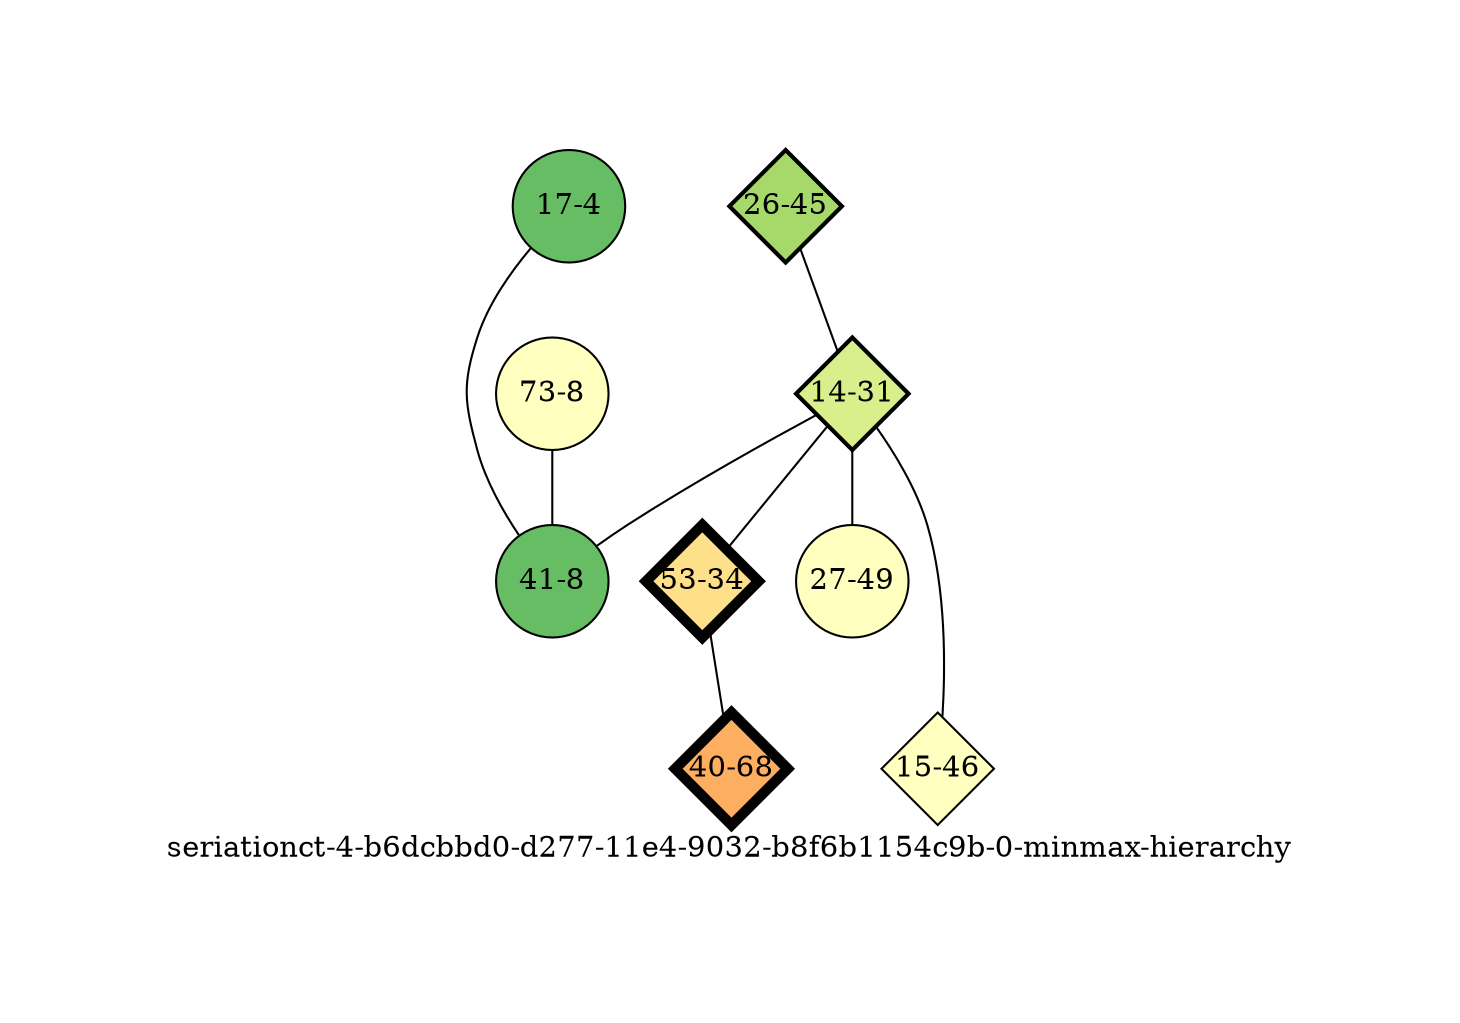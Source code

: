 strict graph "seriationct-4-b6dcbbd0-d277-11e4-9032-b8f6b1154c9b-0-minmax-hierarchy" {
labelloc=b;
ratio=auto;
pad="1.0";
label="seriationct-4-b6dcbbd0-d277-11e4-9032-b8f6b1154c9b-0-minmax-hierarchy";
node [width="0.75", style=filled, fixedsize=true, height="0.75", shape=circle, label=""];
0 [xCoordinate="4.0", appears_in_slice=1, yCoordinate="17.0", level=grandchild, colorscheme=rdylgn11, child_of="assemblage-59-24", short_label="17-4", label="17-4", shape=circle, fillcolor=9, size="30.2319501319", parent_node="assemblage-59-24", id=0, penwidth="1.0"];
1 [xCoordinate="45.0", appears_in_slice=2, yCoordinate="26.0", level=child, colorscheme=rdylgn11, child_of=root, short_label="26-45", label="26-45", shape=diamond, fillcolor=8, size="1091.26500361", parent_node="assemblage-9-16", id=1, penwidth="2.0"];
2 [xCoordinate="31.0", appears_in_slice=2, yCoordinate="14.0", level=child, colorscheme=rdylgn11, child_of=root, short_label="14-31", label="14-31", shape=diamond, fillcolor=7, size="1091.26500361", parent_node="assemblage-9-16", id=3, penwidth="2.0"];
3 [xCoordinate="8.0", appears_in_slice=1, yCoordinate="73.0", level=grandchild, colorscheme=rdylgn11, child_of="assemblage-15-46", short_label="73-8", label="73-8", shape=circle, fillcolor=6, size="30.2319501319", parent_node="assemblage-15-46", id=2, penwidth="1.0"];
4 [xCoordinate="34.0", appears_in_slice=5, yCoordinate="53.0", level=child, colorscheme=rdylgn11, child_of=root, short_label="53-34", label="53-34", shape=diamond, fillcolor=5, size="1083.15512106", parent_node="assemblage-9-16", id=4, penwidth="5.0"];
5 [xCoordinate="8.0", appears_in_slice=1, yCoordinate="41.0", level=grandchild, colorscheme=rdylgn11, child_of="assemblage-59-24", short_label="41-8", label="41-8", shape=circle, fillcolor=9, size="30.2319501319", parent_node="assemblage-59-24", id=5, penwidth="1.0"];
6 [xCoordinate="68.0", appears_in_slice=5, yCoordinate="40.0", level=child, colorscheme=rdylgn11, child_of=root, short_label="40-68", label="40-68", shape=diamond, fillcolor=4, size="1083.15512106", parent_node="assemblage-9-16", id=6, penwidth="5.0"];
7 [xCoordinate="49.0", appears_in_slice=1, yCoordinate="27.0", level=grandchild, colorscheme=rdylgn11, child_of="assemblage-15-46", short_label="27-49", label="27-49", shape=circle, fillcolor=6, size="30.2319501319", parent_node="assemblage-15-46", id=7, penwidth="1.0"];
8 [xCoordinate="46.0", appears_in_slice=1, yCoordinate="15.0", level=child, colorscheme=rdylgn11, child_of=root, short_label="15-46", label="15-46", shape=diamond, fillcolor=6, size="30.2319501319", parent_node="assemblage-9-16", id=8, penwidth="1.0"];
0 -- 5  [inverseweight="224.258800531", weight="0.00445913381162"];
1 -- 2  [inverseweight="191.347683024", weight="0.00522608888803"];
2 -- 8  [inverseweight="1.35319609367", weight="0.738991196234"];
2 -- 4  [inverseweight="6.90842343636", weight="0.144750826178"];
2 -- 5  [inverseweight="5.99746123133", weight="0.166737217871"];
2 -- 7  [inverseweight="0.902636241793", weight="1.10786599706"];
3 -- 5  [inverseweight="0.92235334672", weight="1.08418319677"];
4 -- 6  [inverseweight="612.671919728", weight="0.00163219492815"];
}

